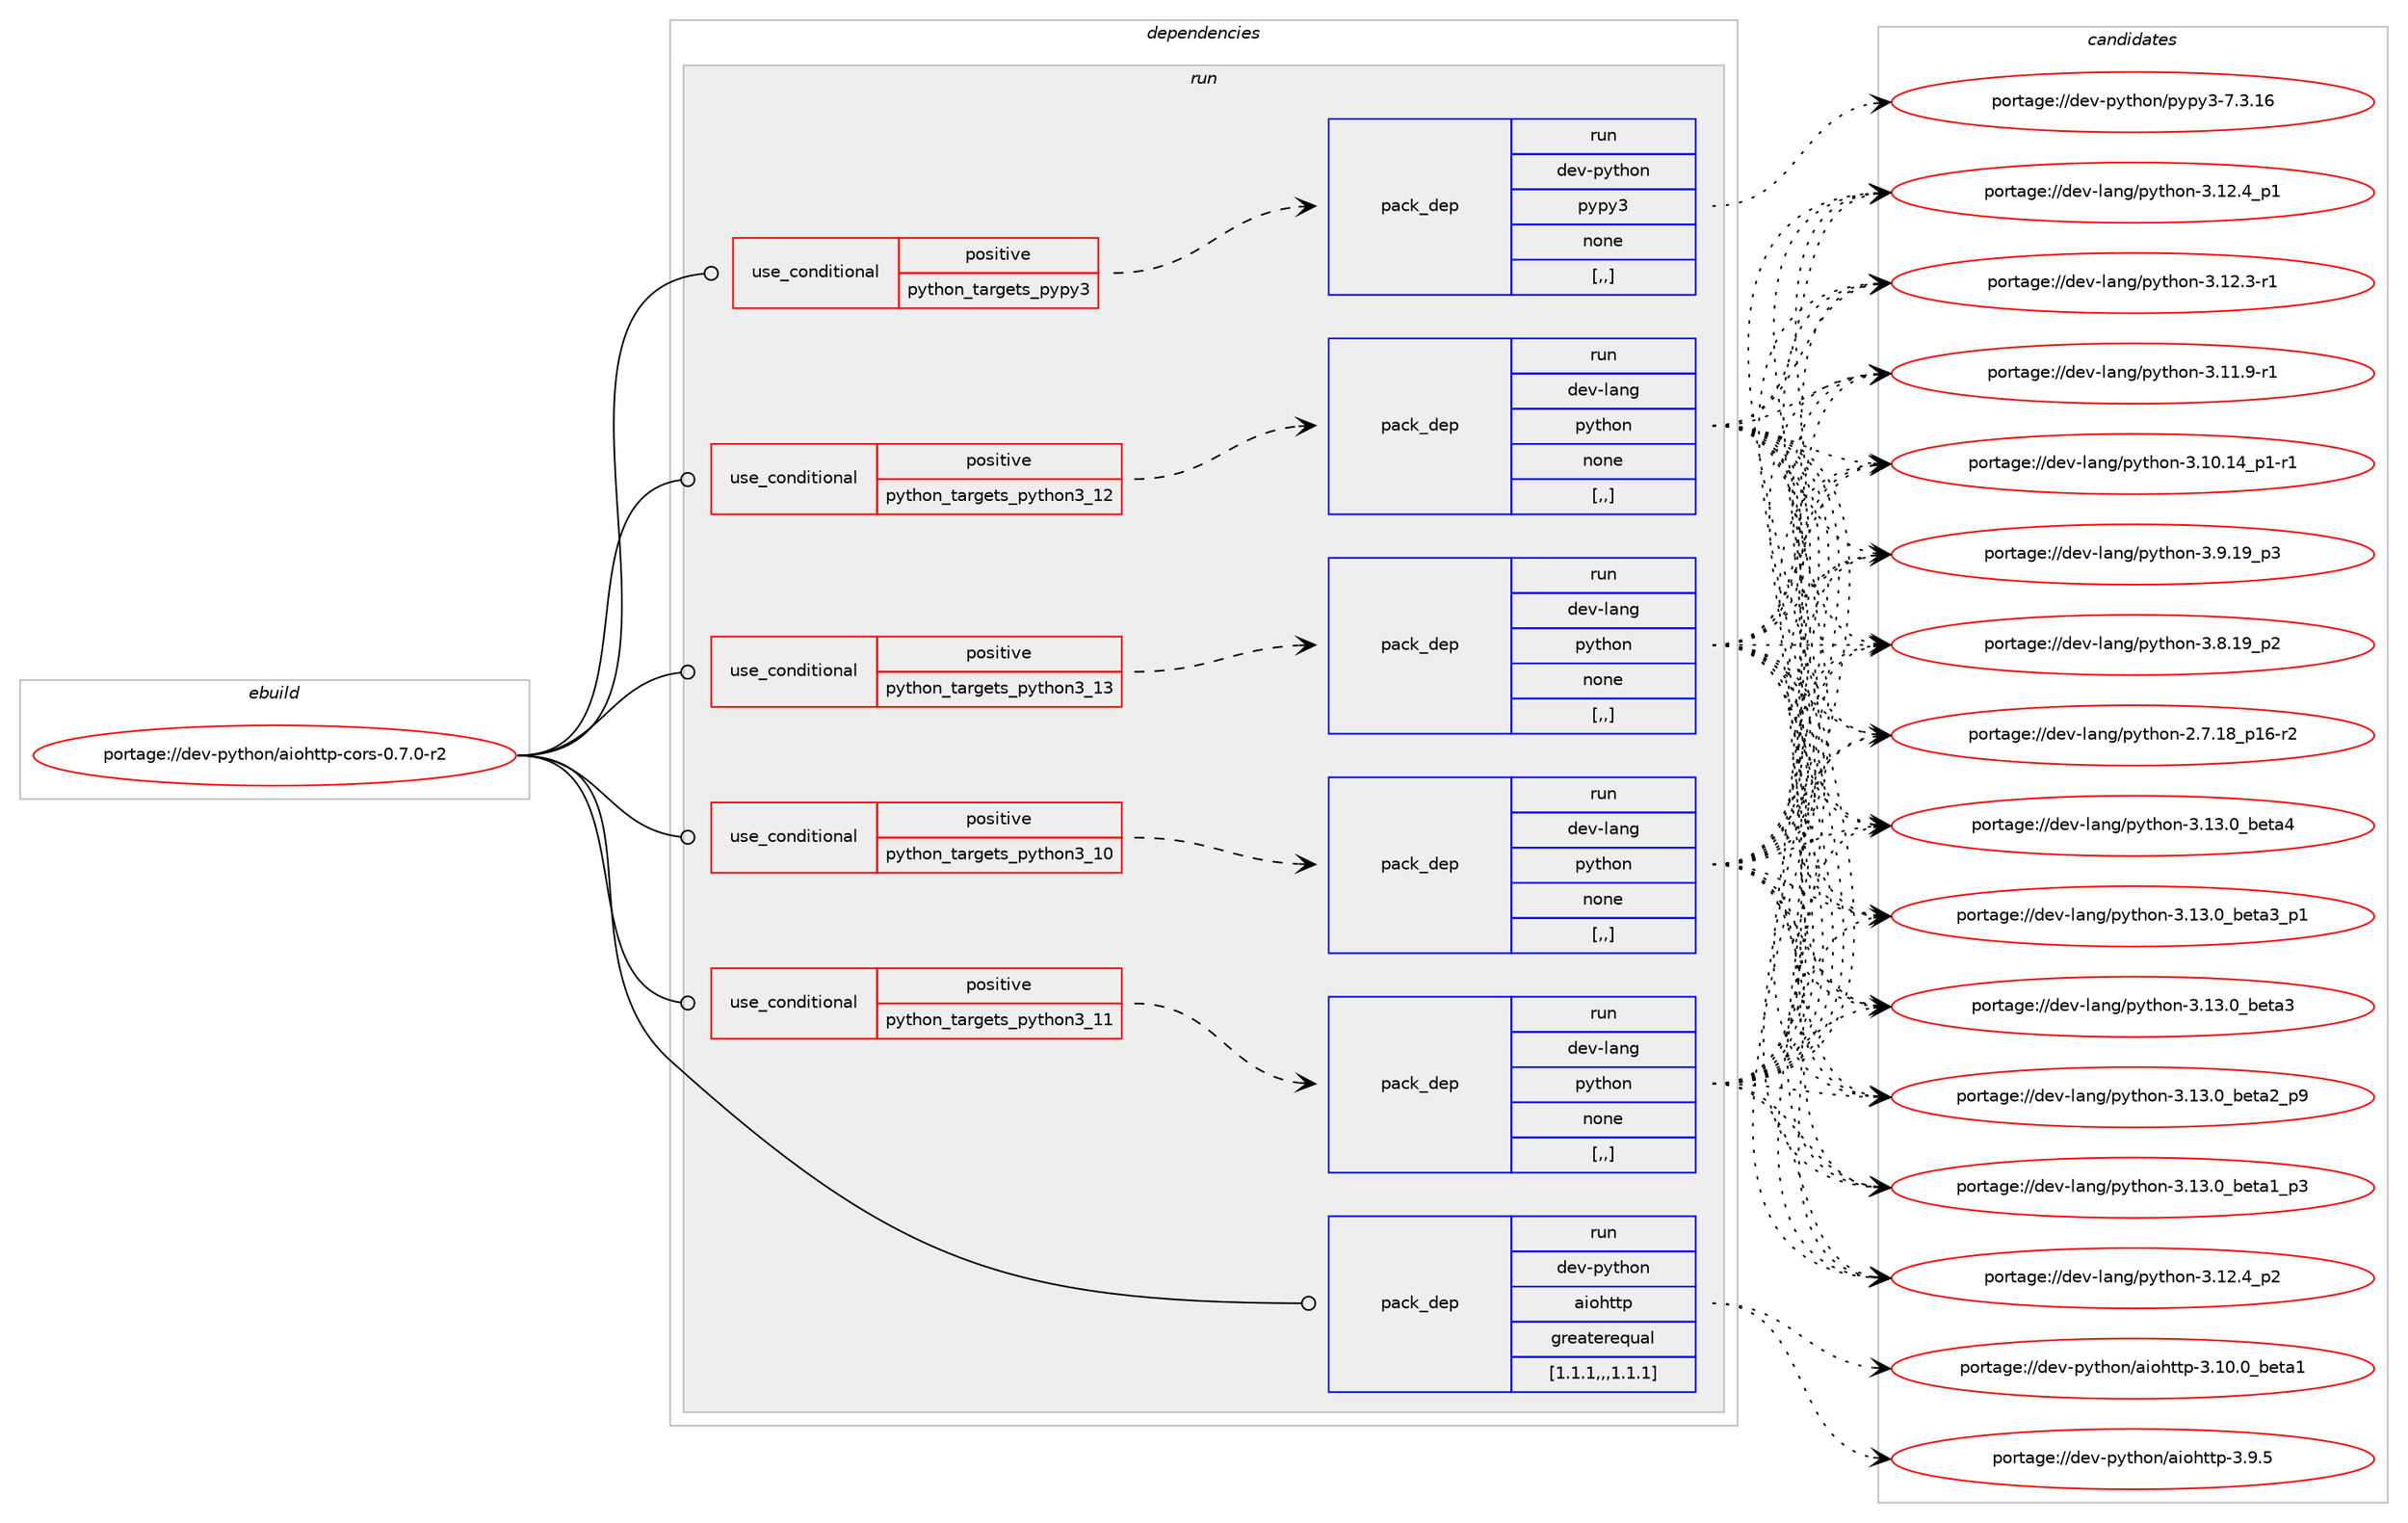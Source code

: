 digraph prolog {

# *************
# Graph options
# *************

newrank=true;
concentrate=true;
compound=true;
graph [rankdir=LR,fontname=Helvetica,fontsize=10,ranksep=1.5];#, ranksep=2.5, nodesep=0.2];
edge  [arrowhead=vee];
node  [fontname=Helvetica,fontsize=10];

# **********
# The ebuild
# **********

subgraph cluster_leftcol {
color=gray;
label=<<i>ebuild</i>>;
id [label="portage://dev-python/aiohttp-cors-0.7.0-r2", color=red, width=4, href="../dev-python/aiohttp-cors-0.7.0-r2.svg"];
}

# ****************
# The dependencies
# ****************

subgraph cluster_midcol {
color=gray;
label=<<i>dependencies</i>>;
subgraph cluster_compile {
fillcolor="#eeeeee";
style=filled;
label=<<i>compile</i>>;
}
subgraph cluster_compileandrun {
fillcolor="#eeeeee";
style=filled;
label=<<i>compile and run</i>>;
}
subgraph cluster_run {
fillcolor="#eeeeee";
style=filled;
label=<<i>run</i>>;
subgraph cond30890 {
dependency141990 [label=<<TABLE BORDER="0" CELLBORDER="1" CELLSPACING="0" CELLPADDING="4"><TR><TD ROWSPAN="3" CELLPADDING="10">use_conditional</TD></TR><TR><TD>positive</TD></TR><TR><TD>python_targets_pypy3</TD></TR></TABLE>>, shape=none, color=red];
subgraph pack109856 {
dependency141991 [label=<<TABLE BORDER="0" CELLBORDER="1" CELLSPACING="0" CELLPADDING="4" WIDTH="220"><TR><TD ROWSPAN="6" CELLPADDING="30">pack_dep</TD></TR><TR><TD WIDTH="110">run</TD></TR><TR><TD>dev-python</TD></TR><TR><TD>pypy3</TD></TR><TR><TD>none</TD></TR><TR><TD>[,,]</TD></TR></TABLE>>, shape=none, color=blue];
}
dependency141990:e -> dependency141991:w [weight=20,style="dashed",arrowhead="vee"];
}
id:e -> dependency141990:w [weight=20,style="solid",arrowhead="odot"];
subgraph cond30891 {
dependency141992 [label=<<TABLE BORDER="0" CELLBORDER="1" CELLSPACING="0" CELLPADDING="4"><TR><TD ROWSPAN="3" CELLPADDING="10">use_conditional</TD></TR><TR><TD>positive</TD></TR><TR><TD>python_targets_python3_10</TD></TR></TABLE>>, shape=none, color=red];
subgraph pack109857 {
dependency141993 [label=<<TABLE BORDER="0" CELLBORDER="1" CELLSPACING="0" CELLPADDING="4" WIDTH="220"><TR><TD ROWSPAN="6" CELLPADDING="30">pack_dep</TD></TR><TR><TD WIDTH="110">run</TD></TR><TR><TD>dev-lang</TD></TR><TR><TD>python</TD></TR><TR><TD>none</TD></TR><TR><TD>[,,]</TD></TR></TABLE>>, shape=none, color=blue];
}
dependency141992:e -> dependency141993:w [weight=20,style="dashed",arrowhead="vee"];
}
id:e -> dependency141992:w [weight=20,style="solid",arrowhead="odot"];
subgraph cond30892 {
dependency141994 [label=<<TABLE BORDER="0" CELLBORDER="1" CELLSPACING="0" CELLPADDING="4"><TR><TD ROWSPAN="3" CELLPADDING="10">use_conditional</TD></TR><TR><TD>positive</TD></TR><TR><TD>python_targets_python3_11</TD></TR></TABLE>>, shape=none, color=red];
subgraph pack109858 {
dependency141995 [label=<<TABLE BORDER="0" CELLBORDER="1" CELLSPACING="0" CELLPADDING="4" WIDTH="220"><TR><TD ROWSPAN="6" CELLPADDING="30">pack_dep</TD></TR><TR><TD WIDTH="110">run</TD></TR><TR><TD>dev-lang</TD></TR><TR><TD>python</TD></TR><TR><TD>none</TD></TR><TR><TD>[,,]</TD></TR></TABLE>>, shape=none, color=blue];
}
dependency141994:e -> dependency141995:w [weight=20,style="dashed",arrowhead="vee"];
}
id:e -> dependency141994:w [weight=20,style="solid",arrowhead="odot"];
subgraph cond30893 {
dependency141996 [label=<<TABLE BORDER="0" CELLBORDER="1" CELLSPACING="0" CELLPADDING="4"><TR><TD ROWSPAN="3" CELLPADDING="10">use_conditional</TD></TR><TR><TD>positive</TD></TR><TR><TD>python_targets_python3_12</TD></TR></TABLE>>, shape=none, color=red];
subgraph pack109859 {
dependency141997 [label=<<TABLE BORDER="0" CELLBORDER="1" CELLSPACING="0" CELLPADDING="4" WIDTH="220"><TR><TD ROWSPAN="6" CELLPADDING="30">pack_dep</TD></TR><TR><TD WIDTH="110">run</TD></TR><TR><TD>dev-lang</TD></TR><TR><TD>python</TD></TR><TR><TD>none</TD></TR><TR><TD>[,,]</TD></TR></TABLE>>, shape=none, color=blue];
}
dependency141996:e -> dependency141997:w [weight=20,style="dashed",arrowhead="vee"];
}
id:e -> dependency141996:w [weight=20,style="solid",arrowhead="odot"];
subgraph cond30894 {
dependency141998 [label=<<TABLE BORDER="0" CELLBORDER="1" CELLSPACING="0" CELLPADDING="4"><TR><TD ROWSPAN="3" CELLPADDING="10">use_conditional</TD></TR><TR><TD>positive</TD></TR><TR><TD>python_targets_python3_13</TD></TR></TABLE>>, shape=none, color=red];
subgraph pack109860 {
dependency141999 [label=<<TABLE BORDER="0" CELLBORDER="1" CELLSPACING="0" CELLPADDING="4" WIDTH="220"><TR><TD ROWSPAN="6" CELLPADDING="30">pack_dep</TD></TR><TR><TD WIDTH="110">run</TD></TR><TR><TD>dev-lang</TD></TR><TR><TD>python</TD></TR><TR><TD>none</TD></TR><TR><TD>[,,]</TD></TR></TABLE>>, shape=none, color=blue];
}
dependency141998:e -> dependency141999:w [weight=20,style="dashed",arrowhead="vee"];
}
id:e -> dependency141998:w [weight=20,style="solid",arrowhead="odot"];
subgraph pack109861 {
dependency142000 [label=<<TABLE BORDER="0" CELLBORDER="1" CELLSPACING="0" CELLPADDING="4" WIDTH="220"><TR><TD ROWSPAN="6" CELLPADDING="30">pack_dep</TD></TR><TR><TD WIDTH="110">run</TD></TR><TR><TD>dev-python</TD></TR><TR><TD>aiohttp</TD></TR><TR><TD>greaterequal</TD></TR><TR><TD>[1.1.1,,,1.1.1]</TD></TR></TABLE>>, shape=none, color=blue];
}
id:e -> dependency142000:w [weight=20,style="solid",arrowhead="odot"];
}
}

# **************
# The candidates
# **************

subgraph cluster_choices {
rank=same;
color=gray;
label=<<i>candidates</i>>;

subgraph choice109856 {
color=black;
nodesep=1;
choice10010111845112121116104111110471121211121215145554651464954 [label="portage://dev-python/pypy3-7.3.16", color=red, width=4,href="../dev-python/pypy3-7.3.16.svg"];
dependency141991:e -> choice10010111845112121116104111110471121211121215145554651464954:w [style=dotted,weight="100"];
}
subgraph choice109857 {
color=black;
nodesep=1;
choice1001011184510897110103471121211161041111104551464951464895981011169752 [label="portage://dev-lang/python-3.13.0_beta4", color=red, width=4,href="../dev-lang/python-3.13.0_beta4.svg"];
choice10010111845108971101034711212111610411111045514649514648959810111697519511249 [label="portage://dev-lang/python-3.13.0_beta3_p1", color=red, width=4,href="../dev-lang/python-3.13.0_beta3_p1.svg"];
choice1001011184510897110103471121211161041111104551464951464895981011169751 [label="portage://dev-lang/python-3.13.0_beta3", color=red, width=4,href="../dev-lang/python-3.13.0_beta3.svg"];
choice10010111845108971101034711212111610411111045514649514648959810111697509511257 [label="portage://dev-lang/python-3.13.0_beta2_p9", color=red, width=4,href="../dev-lang/python-3.13.0_beta2_p9.svg"];
choice10010111845108971101034711212111610411111045514649514648959810111697499511251 [label="portage://dev-lang/python-3.13.0_beta1_p3", color=red, width=4,href="../dev-lang/python-3.13.0_beta1_p3.svg"];
choice100101118451089711010347112121116104111110455146495046529511250 [label="portage://dev-lang/python-3.12.4_p2", color=red, width=4,href="../dev-lang/python-3.12.4_p2.svg"];
choice100101118451089711010347112121116104111110455146495046529511249 [label="portage://dev-lang/python-3.12.4_p1", color=red, width=4,href="../dev-lang/python-3.12.4_p1.svg"];
choice100101118451089711010347112121116104111110455146495046514511449 [label="portage://dev-lang/python-3.12.3-r1", color=red, width=4,href="../dev-lang/python-3.12.3-r1.svg"];
choice100101118451089711010347112121116104111110455146494946574511449 [label="portage://dev-lang/python-3.11.9-r1", color=red, width=4,href="../dev-lang/python-3.11.9-r1.svg"];
choice100101118451089711010347112121116104111110455146494846495295112494511449 [label="portage://dev-lang/python-3.10.14_p1-r1", color=red, width=4,href="../dev-lang/python-3.10.14_p1-r1.svg"];
choice100101118451089711010347112121116104111110455146574649579511251 [label="portage://dev-lang/python-3.9.19_p3", color=red, width=4,href="../dev-lang/python-3.9.19_p3.svg"];
choice100101118451089711010347112121116104111110455146564649579511250 [label="portage://dev-lang/python-3.8.19_p2", color=red, width=4,href="../dev-lang/python-3.8.19_p2.svg"];
choice100101118451089711010347112121116104111110455046554649569511249544511450 [label="portage://dev-lang/python-2.7.18_p16-r2", color=red, width=4,href="../dev-lang/python-2.7.18_p16-r2.svg"];
dependency141993:e -> choice1001011184510897110103471121211161041111104551464951464895981011169752:w [style=dotted,weight="100"];
dependency141993:e -> choice10010111845108971101034711212111610411111045514649514648959810111697519511249:w [style=dotted,weight="100"];
dependency141993:e -> choice1001011184510897110103471121211161041111104551464951464895981011169751:w [style=dotted,weight="100"];
dependency141993:e -> choice10010111845108971101034711212111610411111045514649514648959810111697509511257:w [style=dotted,weight="100"];
dependency141993:e -> choice10010111845108971101034711212111610411111045514649514648959810111697499511251:w [style=dotted,weight="100"];
dependency141993:e -> choice100101118451089711010347112121116104111110455146495046529511250:w [style=dotted,weight="100"];
dependency141993:e -> choice100101118451089711010347112121116104111110455146495046529511249:w [style=dotted,weight="100"];
dependency141993:e -> choice100101118451089711010347112121116104111110455146495046514511449:w [style=dotted,weight="100"];
dependency141993:e -> choice100101118451089711010347112121116104111110455146494946574511449:w [style=dotted,weight="100"];
dependency141993:e -> choice100101118451089711010347112121116104111110455146494846495295112494511449:w [style=dotted,weight="100"];
dependency141993:e -> choice100101118451089711010347112121116104111110455146574649579511251:w [style=dotted,weight="100"];
dependency141993:e -> choice100101118451089711010347112121116104111110455146564649579511250:w [style=dotted,weight="100"];
dependency141993:e -> choice100101118451089711010347112121116104111110455046554649569511249544511450:w [style=dotted,weight="100"];
}
subgraph choice109858 {
color=black;
nodesep=1;
choice1001011184510897110103471121211161041111104551464951464895981011169752 [label="portage://dev-lang/python-3.13.0_beta4", color=red, width=4,href="../dev-lang/python-3.13.0_beta4.svg"];
choice10010111845108971101034711212111610411111045514649514648959810111697519511249 [label="portage://dev-lang/python-3.13.0_beta3_p1", color=red, width=4,href="../dev-lang/python-3.13.0_beta3_p1.svg"];
choice1001011184510897110103471121211161041111104551464951464895981011169751 [label="portage://dev-lang/python-3.13.0_beta3", color=red, width=4,href="../dev-lang/python-3.13.0_beta3.svg"];
choice10010111845108971101034711212111610411111045514649514648959810111697509511257 [label="portage://dev-lang/python-3.13.0_beta2_p9", color=red, width=4,href="../dev-lang/python-3.13.0_beta2_p9.svg"];
choice10010111845108971101034711212111610411111045514649514648959810111697499511251 [label="portage://dev-lang/python-3.13.0_beta1_p3", color=red, width=4,href="../dev-lang/python-3.13.0_beta1_p3.svg"];
choice100101118451089711010347112121116104111110455146495046529511250 [label="portage://dev-lang/python-3.12.4_p2", color=red, width=4,href="../dev-lang/python-3.12.4_p2.svg"];
choice100101118451089711010347112121116104111110455146495046529511249 [label="portage://dev-lang/python-3.12.4_p1", color=red, width=4,href="../dev-lang/python-3.12.4_p1.svg"];
choice100101118451089711010347112121116104111110455146495046514511449 [label="portage://dev-lang/python-3.12.3-r1", color=red, width=4,href="../dev-lang/python-3.12.3-r1.svg"];
choice100101118451089711010347112121116104111110455146494946574511449 [label="portage://dev-lang/python-3.11.9-r1", color=red, width=4,href="../dev-lang/python-3.11.9-r1.svg"];
choice100101118451089711010347112121116104111110455146494846495295112494511449 [label="portage://dev-lang/python-3.10.14_p1-r1", color=red, width=4,href="../dev-lang/python-3.10.14_p1-r1.svg"];
choice100101118451089711010347112121116104111110455146574649579511251 [label="portage://dev-lang/python-3.9.19_p3", color=red, width=4,href="../dev-lang/python-3.9.19_p3.svg"];
choice100101118451089711010347112121116104111110455146564649579511250 [label="portage://dev-lang/python-3.8.19_p2", color=red, width=4,href="../dev-lang/python-3.8.19_p2.svg"];
choice100101118451089711010347112121116104111110455046554649569511249544511450 [label="portage://dev-lang/python-2.7.18_p16-r2", color=red, width=4,href="../dev-lang/python-2.7.18_p16-r2.svg"];
dependency141995:e -> choice1001011184510897110103471121211161041111104551464951464895981011169752:w [style=dotted,weight="100"];
dependency141995:e -> choice10010111845108971101034711212111610411111045514649514648959810111697519511249:w [style=dotted,weight="100"];
dependency141995:e -> choice1001011184510897110103471121211161041111104551464951464895981011169751:w [style=dotted,weight="100"];
dependency141995:e -> choice10010111845108971101034711212111610411111045514649514648959810111697509511257:w [style=dotted,weight="100"];
dependency141995:e -> choice10010111845108971101034711212111610411111045514649514648959810111697499511251:w [style=dotted,weight="100"];
dependency141995:e -> choice100101118451089711010347112121116104111110455146495046529511250:w [style=dotted,weight="100"];
dependency141995:e -> choice100101118451089711010347112121116104111110455146495046529511249:w [style=dotted,weight="100"];
dependency141995:e -> choice100101118451089711010347112121116104111110455146495046514511449:w [style=dotted,weight="100"];
dependency141995:e -> choice100101118451089711010347112121116104111110455146494946574511449:w [style=dotted,weight="100"];
dependency141995:e -> choice100101118451089711010347112121116104111110455146494846495295112494511449:w [style=dotted,weight="100"];
dependency141995:e -> choice100101118451089711010347112121116104111110455146574649579511251:w [style=dotted,weight="100"];
dependency141995:e -> choice100101118451089711010347112121116104111110455146564649579511250:w [style=dotted,weight="100"];
dependency141995:e -> choice100101118451089711010347112121116104111110455046554649569511249544511450:w [style=dotted,weight="100"];
}
subgraph choice109859 {
color=black;
nodesep=1;
choice1001011184510897110103471121211161041111104551464951464895981011169752 [label="portage://dev-lang/python-3.13.0_beta4", color=red, width=4,href="../dev-lang/python-3.13.0_beta4.svg"];
choice10010111845108971101034711212111610411111045514649514648959810111697519511249 [label="portage://dev-lang/python-3.13.0_beta3_p1", color=red, width=4,href="../dev-lang/python-3.13.0_beta3_p1.svg"];
choice1001011184510897110103471121211161041111104551464951464895981011169751 [label="portage://dev-lang/python-3.13.0_beta3", color=red, width=4,href="../dev-lang/python-3.13.0_beta3.svg"];
choice10010111845108971101034711212111610411111045514649514648959810111697509511257 [label="portage://dev-lang/python-3.13.0_beta2_p9", color=red, width=4,href="../dev-lang/python-3.13.0_beta2_p9.svg"];
choice10010111845108971101034711212111610411111045514649514648959810111697499511251 [label="portage://dev-lang/python-3.13.0_beta1_p3", color=red, width=4,href="../dev-lang/python-3.13.0_beta1_p3.svg"];
choice100101118451089711010347112121116104111110455146495046529511250 [label="portage://dev-lang/python-3.12.4_p2", color=red, width=4,href="../dev-lang/python-3.12.4_p2.svg"];
choice100101118451089711010347112121116104111110455146495046529511249 [label="portage://dev-lang/python-3.12.4_p1", color=red, width=4,href="../dev-lang/python-3.12.4_p1.svg"];
choice100101118451089711010347112121116104111110455146495046514511449 [label="portage://dev-lang/python-3.12.3-r1", color=red, width=4,href="../dev-lang/python-3.12.3-r1.svg"];
choice100101118451089711010347112121116104111110455146494946574511449 [label="portage://dev-lang/python-3.11.9-r1", color=red, width=4,href="../dev-lang/python-3.11.9-r1.svg"];
choice100101118451089711010347112121116104111110455146494846495295112494511449 [label="portage://dev-lang/python-3.10.14_p1-r1", color=red, width=4,href="../dev-lang/python-3.10.14_p1-r1.svg"];
choice100101118451089711010347112121116104111110455146574649579511251 [label="portage://dev-lang/python-3.9.19_p3", color=red, width=4,href="../dev-lang/python-3.9.19_p3.svg"];
choice100101118451089711010347112121116104111110455146564649579511250 [label="portage://dev-lang/python-3.8.19_p2", color=red, width=4,href="../dev-lang/python-3.8.19_p2.svg"];
choice100101118451089711010347112121116104111110455046554649569511249544511450 [label="portage://dev-lang/python-2.7.18_p16-r2", color=red, width=4,href="../dev-lang/python-2.7.18_p16-r2.svg"];
dependency141997:e -> choice1001011184510897110103471121211161041111104551464951464895981011169752:w [style=dotted,weight="100"];
dependency141997:e -> choice10010111845108971101034711212111610411111045514649514648959810111697519511249:w [style=dotted,weight="100"];
dependency141997:e -> choice1001011184510897110103471121211161041111104551464951464895981011169751:w [style=dotted,weight="100"];
dependency141997:e -> choice10010111845108971101034711212111610411111045514649514648959810111697509511257:w [style=dotted,weight="100"];
dependency141997:e -> choice10010111845108971101034711212111610411111045514649514648959810111697499511251:w [style=dotted,weight="100"];
dependency141997:e -> choice100101118451089711010347112121116104111110455146495046529511250:w [style=dotted,weight="100"];
dependency141997:e -> choice100101118451089711010347112121116104111110455146495046529511249:w [style=dotted,weight="100"];
dependency141997:e -> choice100101118451089711010347112121116104111110455146495046514511449:w [style=dotted,weight="100"];
dependency141997:e -> choice100101118451089711010347112121116104111110455146494946574511449:w [style=dotted,weight="100"];
dependency141997:e -> choice100101118451089711010347112121116104111110455146494846495295112494511449:w [style=dotted,weight="100"];
dependency141997:e -> choice100101118451089711010347112121116104111110455146574649579511251:w [style=dotted,weight="100"];
dependency141997:e -> choice100101118451089711010347112121116104111110455146564649579511250:w [style=dotted,weight="100"];
dependency141997:e -> choice100101118451089711010347112121116104111110455046554649569511249544511450:w [style=dotted,weight="100"];
}
subgraph choice109860 {
color=black;
nodesep=1;
choice1001011184510897110103471121211161041111104551464951464895981011169752 [label="portage://dev-lang/python-3.13.0_beta4", color=red, width=4,href="../dev-lang/python-3.13.0_beta4.svg"];
choice10010111845108971101034711212111610411111045514649514648959810111697519511249 [label="portage://dev-lang/python-3.13.0_beta3_p1", color=red, width=4,href="../dev-lang/python-3.13.0_beta3_p1.svg"];
choice1001011184510897110103471121211161041111104551464951464895981011169751 [label="portage://dev-lang/python-3.13.0_beta3", color=red, width=4,href="../dev-lang/python-3.13.0_beta3.svg"];
choice10010111845108971101034711212111610411111045514649514648959810111697509511257 [label="portage://dev-lang/python-3.13.0_beta2_p9", color=red, width=4,href="../dev-lang/python-3.13.0_beta2_p9.svg"];
choice10010111845108971101034711212111610411111045514649514648959810111697499511251 [label="portage://dev-lang/python-3.13.0_beta1_p3", color=red, width=4,href="../dev-lang/python-3.13.0_beta1_p3.svg"];
choice100101118451089711010347112121116104111110455146495046529511250 [label="portage://dev-lang/python-3.12.4_p2", color=red, width=4,href="../dev-lang/python-3.12.4_p2.svg"];
choice100101118451089711010347112121116104111110455146495046529511249 [label="portage://dev-lang/python-3.12.4_p1", color=red, width=4,href="../dev-lang/python-3.12.4_p1.svg"];
choice100101118451089711010347112121116104111110455146495046514511449 [label="portage://dev-lang/python-3.12.3-r1", color=red, width=4,href="../dev-lang/python-3.12.3-r1.svg"];
choice100101118451089711010347112121116104111110455146494946574511449 [label="portage://dev-lang/python-3.11.9-r1", color=red, width=4,href="../dev-lang/python-3.11.9-r1.svg"];
choice100101118451089711010347112121116104111110455146494846495295112494511449 [label="portage://dev-lang/python-3.10.14_p1-r1", color=red, width=4,href="../dev-lang/python-3.10.14_p1-r1.svg"];
choice100101118451089711010347112121116104111110455146574649579511251 [label="portage://dev-lang/python-3.9.19_p3", color=red, width=4,href="../dev-lang/python-3.9.19_p3.svg"];
choice100101118451089711010347112121116104111110455146564649579511250 [label="portage://dev-lang/python-3.8.19_p2", color=red, width=4,href="../dev-lang/python-3.8.19_p2.svg"];
choice100101118451089711010347112121116104111110455046554649569511249544511450 [label="portage://dev-lang/python-2.7.18_p16-r2", color=red, width=4,href="../dev-lang/python-2.7.18_p16-r2.svg"];
dependency141999:e -> choice1001011184510897110103471121211161041111104551464951464895981011169752:w [style=dotted,weight="100"];
dependency141999:e -> choice10010111845108971101034711212111610411111045514649514648959810111697519511249:w [style=dotted,weight="100"];
dependency141999:e -> choice1001011184510897110103471121211161041111104551464951464895981011169751:w [style=dotted,weight="100"];
dependency141999:e -> choice10010111845108971101034711212111610411111045514649514648959810111697509511257:w [style=dotted,weight="100"];
dependency141999:e -> choice10010111845108971101034711212111610411111045514649514648959810111697499511251:w [style=dotted,weight="100"];
dependency141999:e -> choice100101118451089711010347112121116104111110455146495046529511250:w [style=dotted,weight="100"];
dependency141999:e -> choice100101118451089711010347112121116104111110455146495046529511249:w [style=dotted,weight="100"];
dependency141999:e -> choice100101118451089711010347112121116104111110455146495046514511449:w [style=dotted,weight="100"];
dependency141999:e -> choice100101118451089711010347112121116104111110455146494946574511449:w [style=dotted,weight="100"];
dependency141999:e -> choice100101118451089711010347112121116104111110455146494846495295112494511449:w [style=dotted,weight="100"];
dependency141999:e -> choice100101118451089711010347112121116104111110455146574649579511251:w [style=dotted,weight="100"];
dependency141999:e -> choice100101118451089711010347112121116104111110455146564649579511250:w [style=dotted,weight="100"];
dependency141999:e -> choice100101118451089711010347112121116104111110455046554649569511249544511450:w [style=dotted,weight="100"];
}
subgraph choice109861 {
color=black;
nodesep=1;
choice1001011184511212111610411111047971051111041161161124551464948464895981011169749 [label="portage://dev-python/aiohttp-3.10.0_beta1", color=red, width=4,href="../dev-python/aiohttp-3.10.0_beta1.svg"];
choice100101118451121211161041111104797105111104116116112455146574653 [label="portage://dev-python/aiohttp-3.9.5", color=red, width=4,href="../dev-python/aiohttp-3.9.5.svg"];
dependency142000:e -> choice1001011184511212111610411111047971051111041161161124551464948464895981011169749:w [style=dotted,weight="100"];
dependency142000:e -> choice100101118451121211161041111104797105111104116116112455146574653:w [style=dotted,weight="100"];
}
}

}
